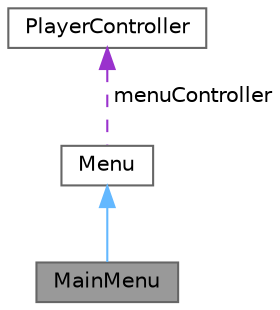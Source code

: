 digraph "MainMenu"
{
 // LATEX_PDF_SIZE
  bgcolor="transparent";
  edge [fontname=Helvetica,fontsize=10,labelfontname=Helvetica,labelfontsize=10];
  node [fontname=Helvetica,fontsize=10,shape=box,height=0.2,width=0.4];
  Node1 [label="MainMenu",height=0.2,width=0.4,color="gray40", fillcolor="grey60", style="filled", fontcolor="black",tooltip="Main Menu of the game"];
  Node2 -> Node1 [dir="back",color="steelblue1",style="solid"];
  Node2 [label="Menu",height=0.2,width=0.4,color="gray40", fillcolor="white", style="filled",URL="$class_menu.html",tooltip="Base Menu class, that mainly handles actions that we bind to in child classes"];
  Node3 -> Node2 [dir="back",color="darkorchid3",style="dashed",label=" menuController" ];
  Node3 [label="PlayerController",height=0.2,width=0.4,color="gray40", fillcolor="white", style="filled",URL="$class_player_controller.html",tooltip="Responsible for reading input and calling appropriate events"];
}
